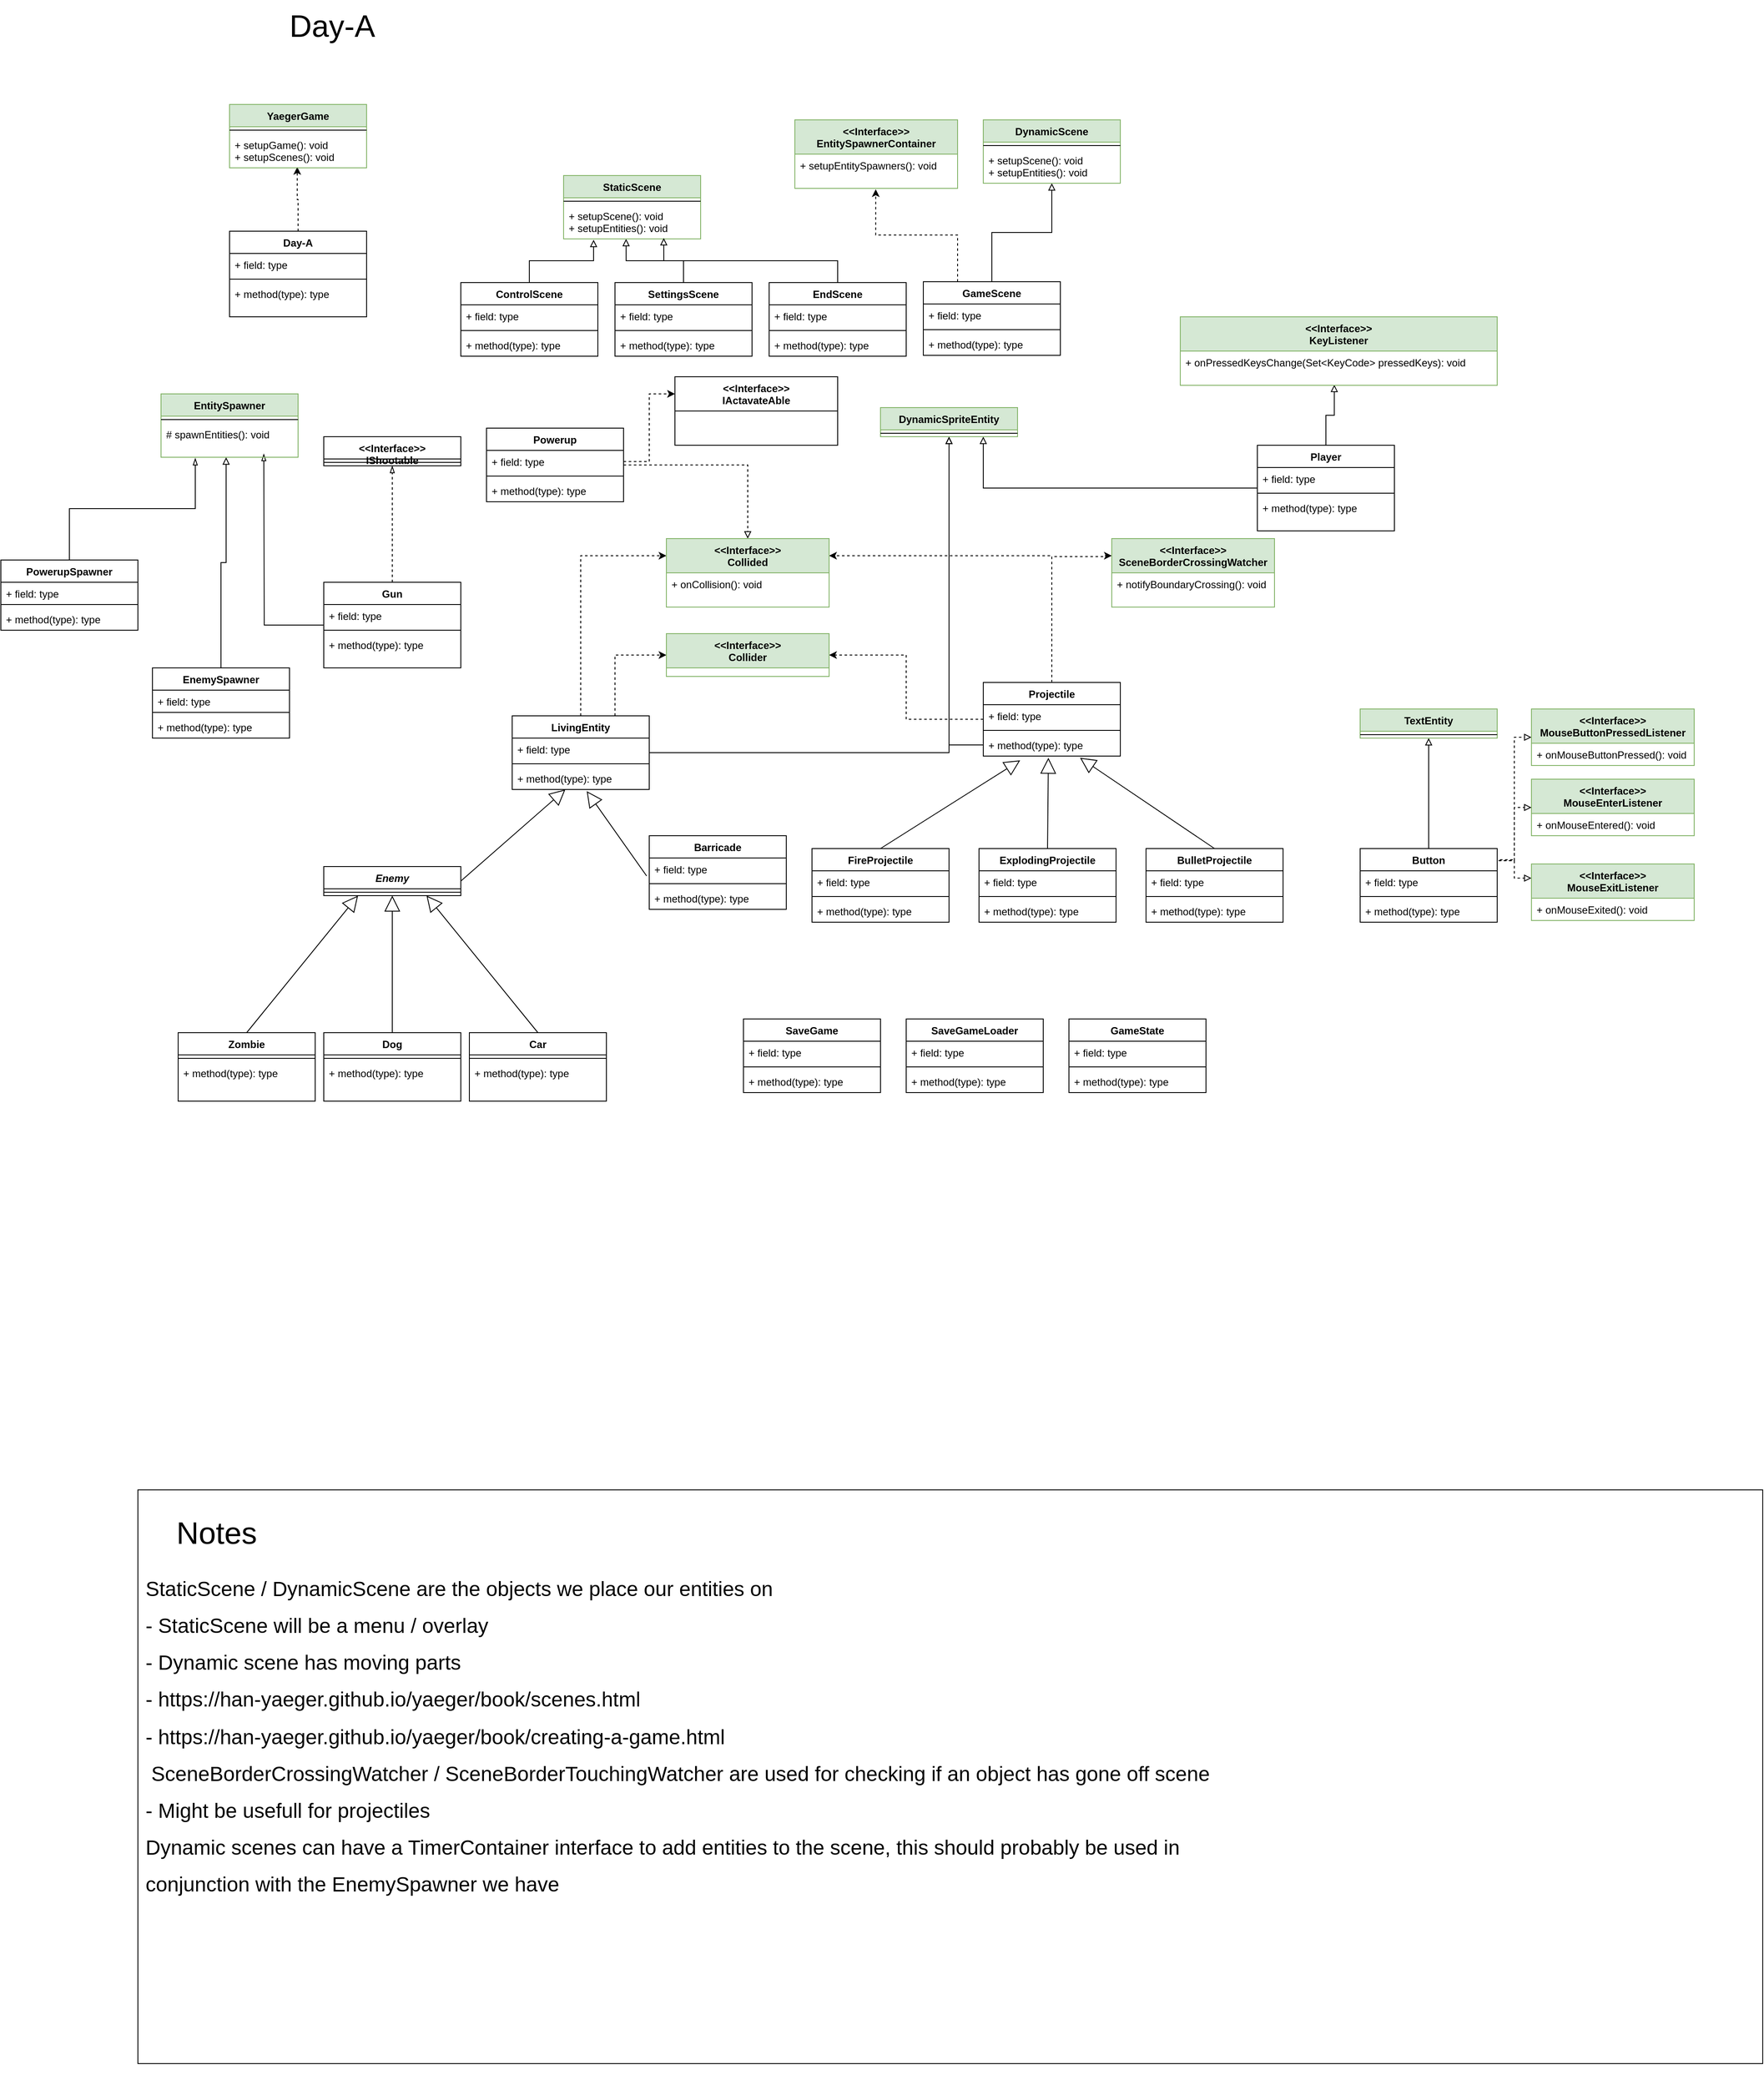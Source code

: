 <mxfile version="15.5.4" type="embed"><diagram id="5LoccgN61xPdY9y1L4pC" name="Page-1"><mxGraphModel dx="3871" dy="3836" grid="1" gridSize="10" guides="1" tooltips="1" connect="1" arrows="1" fold="1" page="1" pageScale="1" pageWidth="827" pageHeight="1169" math="0" shadow="0"><root><mxCell id="0"/><mxCell id="1" parent="0"/><mxCell id="6" style="edgeStyle=orthogonalEdgeStyle;rounded=0;orthogonalLoop=1;jettySize=auto;html=1;exitX=0.5;exitY=0;exitDx=0;exitDy=0;entryX=0.494;entryY=0.975;entryDx=0;entryDy=0;entryPerimeter=0;dashed=1;" parent="1" source="rRgUCX8sxpJ9eBNvkMSi-1" target="5" edge="1"><mxGeometry relative="1" as="geometry"/></mxCell><mxCell id="rRgUCX8sxpJ9eBNvkMSi-1" value="Day-A" style="swimlane;fontStyle=1;align=center;verticalAlign=top;childLayout=stackLayout;horizontal=1;startSize=26;horizontalStack=0;resizeParent=1;resizeParentMax=0;resizeLast=0;collapsible=1;marginBottom=0;" parent="1" vertex="1"><mxGeometry x="-720" y="-240" width="160" height="100" as="geometry"/></mxCell><mxCell id="rRgUCX8sxpJ9eBNvkMSi-2" value="+ field: type" style="text;strokeColor=none;fillColor=none;align=left;verticalAlign=top;spacingLeft=4;spacingRight=4;overflow=hidden;rotatable=0;points=[[0,0.5],[1,0.5]];portConstraint=eastwest;" parent="rRgUCX8sxpJ9eBNvkMSi-1" vertex="1"><mxGeometry y="26" width="160" height="26" as="geometry"/></mxCell><mxCell id="rRgUCX8sxpJ9eBNvkMSi-3" value="" style="line;strokeWidth=1;fillColor=none;align=left;verticalAlign=middle;spacingTop=-1;spacingLeft=3;spacingRight=3;rotatable=0;labelPosition=right;points=[];portConstraint=eastwest;" parent="rRgUCX8sxpJ9eBNvkMSi-1" vertex="1"><mxGeometry y="52" width="160" height="8" as="geometry"/></mxCell><mxCell id="rRgUCX8sxpJ9eBNvkMSi-4" value="+ method(type): type" style="text;strokeColor=none;fillColor=none;align=left;verticalAlign=top;spacingLeft=4;spacingRight=4;overflow=hidden;rotatable=0;points=[[0,0.5],[1,0.5]];portConstraint=eastwest;" parent="rRgUCX8sxpJ9eBNvkMSi-1" vertex="1"><mxGeometry y="60" width="160" height="40" as="geometry"/></mxCell><mxCell id="58" style="edgeStyle=orthogonalEdgeStyle;rounded=0;orthogonalLoop=1;jettySize=auto;html=1;entryX=0;entryY=0.25;entryDx=0;entryDy=0;dashed=1;exitX=0.5;exitY=0;exitDx=0;exitDy=0;" parent="1" source="rRgUCX8sxpJ9eBNvkMSi-49" target="56" edge="1"><mxGeometry relative="1" as="geometry"/></mxCell><mxCell id="61" style="edgeStyle=orthogonalEdgeStyle;rounded=0;orthogonalLoop=1;jettySize=auto;html=1;entryX=0;entryY=0.5;entryDx=0;entryDy=0;dashed=1;exitX=0.75;exitY=0;exitDx=0;exitDy=0;" parent="1" source="rRgUCX8sxpJ9eBNvkMSi-49" target="54" edge="1"><mxGeometry relative="1" as="geometry"/></mxCell><mxCell id="rRgUCX8sxpJ9eBNvkMSi-5" value="Enemy" style="swimlane;fontStyle=3;align=center;verticalAlign=top;childLayout=stackLayout;horizontal=1;startSize=26;horizontalStack=0;resizeParent=1;resizeParentMax=0;resizeLast=0;collapsible=1;marginBottom=0;" parent="1" vertex="1"><mxGeometry x="-610" y="502" width="160" height="34" as="geometry"/></mxCell><mxCell id="rRgUCX8sxpJ9eBNvkMSi-7" value="" style="line;strokeWidth=1;fillColor=none;align=left;verticalAlign=middle;spacingTop=-1;spacingLeft=3;spacingRight=3;rotatable=0;labelPosition=right;points=[];portConstraint=eastwest;" parent="rRgUCX8sxpJ9eBNvkMSi-5" vertex="1"><mxGeometry y="26" width="160" height="8" as="geometry"/></mxCell><mxCell id="73" style="edgeStyle=orthogonalEdgeStyle;rounded=0;orthogonalLoop=1;jettySize=auto;html=1;entryX=0.75;entryY=1;entryDx=0;entryDy=0;endArrow=block;endFill=0;" parent="1" source="rRgUCX8sxpJ9eBNvkMSi-13" target="67" edge="1"><mxGeometry relative="1" as="geometry"/></mxCell><mxCell id="77" style="edgeStyle=orthogonalEdgeStyle;rounded=0;orthogonalLoop=1;jettySize=auto;html=1;entryX=0.486;entryY=0.983;entryDx=0;entryDy=0;entryPerimeter=0;endArrow=block;endFill=0;" parent="1" source="rRgUCX8sxpJ9eBNvkMSi-13" target="75" edge="1"><mxGeometry relative="1" as="geometry"/></mxCell><mxCell id="rRgUCX8sxpJ9eBNvkMSi-13" value="Player" style="swimlane;fontStyle=1;align=center;verticalAlign=top;childLayout=stackLayout;horizontal=1;startSize=26;horizontalStack=0;resizeParent=1;resizeParentMax=0;resizeLast=0;collapsible=1;marginBottom=0;" parent="1" vertex="1"><mxGeometry x="480" y="10" width="160" height="100" as="geometry"/></mxCell><mxCell id="rRgUCX8sxpJ9eBNvkMSi-14" value="+ field: type" style="text;strokeColor=none;fillColor=none;align=left;verticalAlign=top;spacingLeft=4;spacingRight=4;overflow=hidden;rotatable=0;points=[[0,0.5],[1,0.5]];portConstraint=eastwest;" parent="rRgUCX8sxpJ9eBNvkMSi-13" vertex="1"><mxGeometry y="26" width="160" height="26" as="geometry"/></mxCell><mxCell id="rRgUCX8sxpJ9eBNvkMSi-15" value="" style="line;strokeWidth=1;fillColor=none;align=left;verticalAlign=middle;spacingTop=-1;spacingLeft=3;spacingRight=3;rotatable=0;labelPosition=right;points=[];portConstraint=eastwest;" parent="rRgUCX8sxpJ9eBNvkMSi-13" vertex="1"><mxGeometry y="52" width="160" height="8" as="geometry"/></mxCell><mxCell id="rRgUCX8sxpJ9eBNvkMSi-16" value="+ method(type): type" style="text;strokeColor=none;fillColor=none;align=left;verticalAlign=top;spacingLeft=4;spacingRight=4;overflow=hidden;rotatable=0;points=[[0,0.5],[1,0.5]];portConstraint=eastwest;" parent="rRgUCX8sxpJ9eBNvkMSi-13" vertex="1"><mxGeometry y="60" width="160" height="40" as="geometry"/></mxCell><mxCell id="rRgUCX8sxpJ9eBNvkMSi-17" value="Barricade" style="swimlane;fontStyle=1;align=center;verticalAlign=top;childLayout=stackLayout;horizontal=1;startSize=26;horizontalStack=0;resizeParent=1;resizeParentMax=0;resizeLast=0;collapsible=1;marginBottom=0;" parent="1" vertex="1"><mxGeometry x="-230" y="466" width="160" height="86" as="geometry"/></mxCell><mxCell id="rRgUCX8sxpJ9eBNvkMSi-18" value="+ field: type" style="text;strokeColor=none;fillColor=none;align=left;verticalAlign=top;spacingLeft=4;spacingRight=4;overflow=hidden;rotatable=0;points=[[0,0.5],[1,0.5]];portConstraint=eastwest;" parent="rRgUCX8sxpJ9eBNvkMSi-17" vertex="1"><mxGeometry y="26" width="160" height="26" as="geometry"/></mxCell><mxCell id="rRgUCX8sxpJ9eBNvkMSi-19" value="" style="line;strokeWidth=1;fillColor=none;align=left;verticalAlign=middle;spacingTop=-1;spacingLeft=3;spacingRight=3;rotatable=0;labelPosition=right;points=[];portConstraint=eastwest;" parent="rRgUCX8sxpJ9eBNvkMSi-17" vertex="1"><mxGeometry y="52" width="160" height="8" as="geometry"/></mxCell><mxCell id="rRgUCX8sxpJ9eBNvkMSi-20" value="+ method(type): type" style="text;strokeColor=none;fillColor=none;align=left;verticalAlign=top;spacingLeft=4;spacingRight=4;overflow=hidden;rotatable=0;points=[[0,0.5],[1,0.5]];portConstraint=eastwest;" parent="rRgUCX8sxpJ9eBNvkMSi-17" vertex="1"><mxGeometry y="60" width="160" height="26" as="geometry"/></mxCell><mxCell id="45" style="edgeStyle=orthogonalEdgeStyle;rounded=0;orthogonalLoop=1;jettySize=auto;html=1;entryX=0.475;entryY=1.003;entryDx=0;entryDy=0;entryPerimeter=0;endArrow=block;endFill=0;" parent="1" source="rRgUCX8sxpJ9eBNvkMSi-25" target="43" edge="1"><mxGeometry relative="1" as="geometry"/></mxCell><mxCell id="rRgUCX8sxpJ9eBNvkMSi-25" value="EnemySpawner" style="swimlane;fontStyle=1;align=center;verticalAlign=top;childLayout=stackLayout;horizontal=1;startSize=26;horizontalStack=0;resizeParent=1;resizeParentMax=0;resizeLast=0;collapsible=1;marginBottom=0;" parent="1" vertex="1"><mxGeometry x="-810" y="270" width="160" height="82" as="geometry"/></mxCell><mxCell id="rRgUCX8sxpJ9eBNvkMSi-26" value="+ field: type" style="text;strokeColor=none;fillColor=none;align=left;verticalAlign=top;spacingLeft=4;spacingRight=4;overflow=hidden;rotatable=0;points=[[0,0.5],[1,0.5]];portConstraint=eastwest;" parent="rRgUCX8sxpJ9eBNvkMSi-25" vertex="1"><mxGeometry y="26" width="160" height="22" as="geometry"/></mxCell><mxCell id="rRgUCX8sxpJ9eBNvkMSi-27" value="" style="line;strokeWidth=1;fillColor=none;align=left;verticalAlign=middle;spacingTop=-1;spacingLeft=3;spacingRight=3;rotatable=0;labelPosition=right;points=[];portConstraint=eastwest;" parent="rRgUCX8sxpJ9eBNvkMSi-25" vertex="1"><mxGeometry y="48" width="160" height="8" as="geometry"/></mxCell><mxCell id="rRgUCX8sxpJ9eBNvkMSi-28" value="+ method(type): type" style="text;strokeColor=none;fillColor=none;align=left;verticalAlign=top;spacingLeft=4;spacingRight=4;overflow=hidden;rotatable=0;points=[[0,0.5],[1,0.5]];portConstraint=eastwest;" parent="rRgUCX8sxpJ9eBNvkMSi-25" vertex="1"><mxGeometry y="56" width="160" height="26" as="geometry"/></mxCell><mxCell id="59" style="edgeStyle=orthogonalEdgeStyle;rounded=0;orthogonalLoop=1;jettySize=auto;html=1;entryX=1;entryY=0.25;entryDx=0;entryDy=0;dashed=1;exitX=0.5;exitY=0;exitDx=0;exitDy=0;" parent="1" source="rRgUCX8sxpJ9eBNvkMSi-29" target="56" edge="1"><mxGeometry relative="1" as="geometry"/></mxCell><mxCell id="60" style="edgeStyle=orthogonalEdgeStyle;rounded=0;orthogonalLoop=1;jettySize=auto;html=1;entryX=1;entryY=0.5;entryDx=0;entryDy=0;dashed=1;" parent="1" source="rRgUCX8sxpJ9eBNvkMSi-29" target="54" edge="1"><mxGeometry relative="1" as="geometry"/></mxCell><mxCell id="66" style="edgeStyle=orthogonalEdgeStyle;rounded=0;orthogonalLoop=1;jettySize=auto;html=1;entryX=0;entryY=0.25;entryDx=0;entryDy=0;dashed=1;" parent="1" source="rRgUCX8sxpJ9eBNvkMSi-29" target="64" edge="1"><mxGeometry relative="1" as="geometry"><Array as="points"><mxPoint x="240" y="140"/><mxPoint x="300" y="140"/></Array></mxGeometry></mxCell><mxCell id="70" style="edgeStyle=orthogonalEdgeStyle;rounded=0;orthogonalLoop=1;jettySize=auto;html=1;entryX=0.5;entryY=1;entryDx=0;entryDy=0;exitX=0;exitY=0.5;exitDx=0;exitDy=0;endArrow=block;endFill=0;" parent="1" source="rRgUCX8sxpJ9eBNvkMSi-32" target="67" edge="1"><mxGeometry relative="1" as="geometry"/></mxCell><mxCell id="rRgUCX8sxpJ9eBNvkMSi-29" value="Projectile&#10;" style="swimlane;fontStyle=1;align=center;verticalAlign=top;childLayout=stackLayout;horizontal=1;startSize=26;horizontalStack=0;resizeParent=1;resizeParentMax=0;resizeLast=0;collapsible=1;marginBottom=0;" parent="1" vertex="1"><mxGeometry x="160" y="287" width="160" height="86" as="geometry"/></mxCell><mxCell id="rRgUCX8sxpJ9eBNvkMSi-30" value="+ field: type" style="text;strokeColor=none;fillColor=none;align=left;verticalAlign=top;spacingLeft=4;spacingRight=4;overflow=hidden;rotatable=0;points=[[0,0.5],[1,0.5]];portConstraint=eastwest;" parent="rRgUCX8sxpJ9eBNvkMSi-29" vertex="1"><mxGeometry y="26" width="160" height="26" as="geometry"/></mxCell><mxCell id="rRgUCX8sxpJ9eBNvkMSi-31" value="" style="line;strokeWidth=1;fillColor=none;align=left;verticalAlign=middle;spacingTop=-1;spacingLeft=3;spacingRight=3;rotatable=0;labelPosition=right;points=[];portConstraint=eastwest;" parent="rRgUCX8sxpJ9eBNvkMSi-29" vertex="1"><mxGeometry y="52" width="160" height="8" as="geometry"/></mxCell><mxCell id="rRgUCX8sxpJ9eBNvkMSi-32" value="+ method(type): type" style="text;strokeColor=none;fillColor=none;align=left;verticalAlign=top;spacingLeft=4;spacingRight=4;overflow=hidden;rotatable=0;points=[[0,0.5],[1,0.5]];portConstraint=eastwest;" parent="rRgUCX8sxpJ9eBNvkMSi-29" vertex="1"><mxGeometry y="60" width="160" height="26" as="geometry"/></mxCell><mxCell id="72" style="edgeStyle=orthogonalEdgeStyle;rounded=0;orthogonalLoop=1;jettySize=auto;html=1;entryX=0.5;entryY=0;entryDx=0;entryDy=0;endArrow=block;endFill=0;dashed=1;" parent="1" source="rRgUCX8sxpJ9eBNvkMSi-33" target="56" edge="1"><mxGeometry relative="1" as="geometry"/></mxCell><mxCell id="rRgUCX8sxpJ9eBNvkMSi-33" value="Powerup" style="swimlane;fontStyle=1;align=center;verticalAlign=top;childLayout=stackLayout;horizontal=1;startSize=26;horizontalStack=0;resizeParent=1;resizeParentMax=0;resizeLast=0;collapsible=1;marginBottom=0;" parent="1" vertex="1"><mxGeometry x="-420" y="-10" width="160" height="86" as="geometry"/></mxCell><mxCell id="rRgUCX8sxpJ9eBNvkMSi-34" value="+ field: type" style="text;strokeColor=none;fillColor=none;align=left;verticalAlign=top;spacingLeft=4;spacingRight=4;overflow=hidden;rotatable=0;points=[[0,0.5],[1,0.5]];portConstraint=eastwest;" parent="rRgUCX8sxpJ9eBNvkMSi-33" vertex="1"><mxGeometry y="26" width="160" height="26" as="geometry"/></mxCell><mxCell id="rRgUCX8sxpJ9eBNvkMSi-35" value="" style="line;strokeWidth=1;fillColor=none;align=left;verticalAlign=middle;spacingTop=-1;spacingLeft=3;spacingRight=3;rotatable=0;labelPosition=right;points=[];portConstraint=eastwest;" parent="rRgUCX8sxpJ9eBNvkMSi-33" vertex="1"><mxGeometry y="52" width="160" height="8" as="geometry"/></mxCell><mxCell id="rRgUCX8sxpJ9eBNvkMSi-36" value="+ method(type): type" style="text;strokeColor=none;fillColor=none;align=left;verticalAlign=top;spacingLeft=4;spacingRight=4;overflow=hidden;rotatable=0;points=[[0,0.5],[1,0.5]];portConstraint=eastwest;" parent="rRgUCX8sxpJ9eBNvkMSi-33" vertex="1"><mxGeometry y="60" width="160" height="26" as="geometry"/></mxCell><mxCell id="rRgUCX8sxpJ9eBNvkMSi-37" value="GameState&#10;" style="swimlane;fontStyle=1;align=center;verticalAlign=top;childLayout=stackLayout;horizontal=1;startSize=26;horizontalStack=0;resizeParent=1;resizeParentMax=0;resizeLast=0;collapsible=1;marginBottom=0;" parent="1" vertex="1"><mxGeometry x="260" y="680" width="160" height="86" as="geometry"/></mxCell><mxCell id="rRgUCX8sxpJ9eBNvkMSi-38" value="+ field: type" style="text;strokeColor=none;fillColor=none;align=left;verticalAlign=top;spacingLeft=4;spacingRight=4;overflow=hidden;rotatable=0;points=[[0,0.5],[1,0.5]];portConstraint=eastwest;" parent="rRgUCX8sxpJ9eBNvkMSi-37" vertex="1"><mxGeometry y="26" width="160" height="26" as="geometry"/></mxCell><mxCell id="rRgUCX8sxpJ9eBNvkMSi-39" value="" style="line;strokeWidth=1;fillColor=none;align=left;verticalAlign=middle;spacingTop=-1;spacingLeft=3;spacingRight=3;rotatable=0;labelPosition=right;points=[];portConstraint=eastwest;" parent="rRgUCX8sxpJ9eBNvkMSi-37" vertex="1"><mxGeometry y="52" width="160" height="8" as="geometry"/></mxCell><mxCell id="rRgUCX8sxpJ9eBNvkMSi-40" value="+ method(type): type" style="text;strokeColor=none;fillColor=none;align=left;verticalAlign=top;spacingLeft=4;spacingRight=4;overflow=hidden;rotatable=0;points=[[0,0.5],[1,0.5]];portConstraint=eastwest;" parent="rRgUCX8sxpJ9eBNvkMSi-37" vertex="1"><mxGeometry y="60" width="160" height="26" as="geometry"/></mxCell><mxCell id="19" style="edgeStyle=orthogonalEdgeStyle;rounded=0;orthogonalLoop=1;jettySize=auto;html=1;exitX=0.5;exitY=0;exitDx=0;exitDy=0;entryX=0.456;entryY=1;entryDx=0;entryDy=0;entryPerimeter=0;endArrow=block;endFill=0;" parent="1" source="rRgUCX8sxpJ9eBNvkMSi-45" target="9" edge="1"><mxGeometry relative="1" as="geometry"/></mxCell><mxCell id="rRgUCX8sxpJ9eBNvkMSi-45" value="SettingsScene" style="swimlane;fontStyle=1;align=center;verticalAlign=top;childLayout=stackLayout;horizontal=1;startSize=26;horizontalStack=0;resizeParent=1;resizeParentMax=0;resizeLast=0;collapsible=1;marginBottom=0;" parent="1" vertex="1"><mxGeometry x="-270" y="-180" width="160" height="86" as="geometry"/></mxCell><mxCell id="rRgUCX8sxpJ9eBNvkMSi-46" value="+ field: type" style="text;strokeColor=none;fillColor=none;align=left;verticalAlign=top;spacingLeft=4;spacingRight=4;overflow=hidden;rotatable=0;points=[[0,0.5],[1,0.5]];portConstraint=eastwest;" parent="rRgUCX8sxpJ9eBNvkMSi-45" vertex="1"><mxGeometry y="26" width="160" height="26" as="geometry"/></mxCell><mxCell id="rRgUCX8sxpJ9eBNvkMSi-47" value="" style="line;strokeWidth=1;fillColor=none;align=left;verticalAlign=middle;spacingTop=-1;spacingLeft=3;spacingRight=3;rotatable=0;labelPosition=right;points=[];portConstraint=eastwest;" parent="rRgUCX8sxpJ9eBNvkMSi-45" vertex="1"><mxGeometry y="52" width="160" height="8" as="geometry"/></mxCell><mxCell id="rRgUCX8sxpJ9eBNvkMSi-48" value="+ method(type): type" style="text;strokeColor=none;fillColor=none;align=left;verticalAlign=top;spacingLeft=4;spacingRight=4;overflow=hidden;rotatable=0;points=[[0,0.5],[1,0.5]];portConstraint=eastwest;" parent="rRgUCX8sxpJ9eBNvkMSi-45" vertex="1"><mxGeometry y="60" width="160" height="26" as="geometry"/></mxCell><mxCell id="71" style="edgeStyle=orthogonalEdgeStyle;rounded=0;orthogonalLoop=1;jettySize=auto;html=1;entryX=0.5;entryY=1;entryDx=0;entryDy=0;endArrow=block;endFill=0;" parent="1" source="rRgUCX8sxpJ9eBNvkMSi-49" target="67" edge="1"><mxGeometry relative="1" as="geometry"/></mxCell><mxCell id="rRgUCX8sxpJ9eBNvkMSi-49" value="LivingEntity&#10;" style="swimlane;fontStyle=1;align=center;verticalAlign=top;childLayout=stackLayout;horizontal=1;startSize=26;horizontalStack=0;resizeParent=1;resizeParentMax=0;resizeLast=0;collapsible=1;marginBottom=0;" parent="1" vertex="1"><mxGeometry x="-390" y="326" width="160" height="86" as="geometry"/></mxCell><mxCell id="rRgUCX8sxpJ9eBNvkMSi-50" value="+ field: type" style="text;strokeColor=none;fillColor=none;align=left;verticalAlign=top;spacingLeft=4;spacingRight=4;overflow=hidden;rotatable=0;points=[[0,0.5],[1,0.5]];portConstraint=eastwest;" parent="rRgUCX8sxpJ9eBNvkMSi-49" vertex="1"><mxGeometry y="26" width="160" height="26" as="geometry"/></mxCell><mxCell id="rRgUCX8sxpJ9eBNvkMSi-51" value="" style="line;strokeWidth=1;fillColor=none;align=left;verticalAlign=middle;spacingTop=-1;spacingLeft=3;spacingRight=3;rotatable=0;labelPosition=right;points=[];portConstraint=eastwest;" parent="rRgUCX8sxpJ9eBNvkMSi-49" vertex="1"><mxGeometry y="52" width="160" height="8" as="geometry"/></mxCell><mxCell id="rRgUCX8sxpJ9eBNvkMSi-52" value="+ method(type): type" style="text;strokeColor=none;fillColor=none;align=left;verticalAlign=top;spacingLeft=4;spacingRight=4;overflow=hidden;rotatable=0;points=[[0,0.5],[1,0.5]];portConstraint=eastwest;" parent="rRgUCX8sxpJ9eBNvkMSi-49" vertex="1"><mxGeometry y="60" width="160" height="26" as="geometry"/></mxCell><mxCell id="80" style="edgeStyle=orthogonalEdgeStyle;rounded=0;orthogonalLoop=1;jettySize=auto;html=1;entryX=0.5;entryY=1;entryDx=0;entryDy=0;endArrow=block;endFill=0;" parent="1" source="rRgUCX8sxpJ9eBNvkMSi-53" target="78" edge="1"><mxGeometry relative="1" as="geometry"/></mxCell><mxCell id="88" style="edgeStyle=orthogonalEdgeStyle;rounded=0;orthogonalLoop=1;jettySize=auto;html=1;entryX=0;entryY=0.5;entryDx=0;entryDy=0;endArrow=block;endFill=0;dashed=1;exitX=1.009;exitY=0.164;exitDx=0;exitDy=0;exitPerimeter=0;" parent="1" source="rRgUCX8sxpJ9eBNvkMSi-53" target="81" edge="1"><mxGeometry relative="1" as="geometry"/></mxCell><mxCell id="92" style="edgeStyle=orthogonalEdgeStyle;rounded=0;orthogonalLoop=1;jettySize=auto;html=1;entryX=0;entryY=0.25;entryDx=0;entryDy=0;dashed=1;endArrow=block;endFill=0;exitX=1.02;exitY=0.151;exitDx=0;exitDy=0;exitPerimeter=0;" parent="1" source="rRgUCX8sxpJ9eBNvkMSi-53" target="82" edge="1"><mxGeometry relative="1" as="geometry"/></mxCell><mxCell id="rRgUCX8sxpJ9eBNvkMSi-53" value="Button&#10;" style="swimlane;fontStyle=1;align=center;verticalAlign=top;childLayout=stackLayout;horizontal=1;startSize=26;horizontalStack=0;resizeParent=1;resizeParentMax=0;resizeLast=0;collapsible=1;marginBottom=0;" parent="1" vertex="1"><mxGeometry x="600" y="481" width="160" height="86" as="geometry"/></mxCell><mxCell id="rRgUCX8sxpJ9eBNvkMSi-54" value="+ field: type" style="text;strokeColor=none;fillColor=none;align=left;verticalAlign=top;spacingLeft=4;spacingRight=4;overflow=hidden;rotatable=0;points=[[0,0.5],[1,0.5]];portConstraint=eastwest;" parent="rRgUCX8sxpJ9eBNvkMSi-53" vertex="1"><mxGeometry y="26" width="160" height="26" as="geometry"/></mxCell><mxCell id="rRgUCX8sxpJ9eBNvkMSi-55" value="" style="line;strokeWidth=1;fillColor=none;align=left;verticalAlign=middle;spacingTop=-1;spacingLeft=3;spacingRight=3;rotatable=0;labelPosition=right;points=[];portConstraint=eastwest;" parent="rRgUCX8sxpJ9eBNvkMSi-53" vertex="1"><mxGeometry y="52" width="160" height="8" as="geometry"/></mxCell><mxCell id="rRgUCX8sxpJ9eBNvkMSi-56" value="+ method(type): type" style="text;strokeColor=none;fillColor=none;align=left;verticalAlign=top;spacingLeft=4;spacingRight=4;overflow=hidden;rotatable=0;points=[[0,0.5],[1,0.5]];portConstraint=eastwest;" parent="rRgUCX8sxpJ9eBNvkMSi-53" vertex="1"><mxGeometry y="60" width="160" height="26" as="geometry"/></mxCell><mxCell id="rRgUCX8sxpJ9eBNvkMSi-57" value="SaveGame" style="swimlane;fontStyle=1;align=center;verticalAlign=top;childLayout=stackLayout;horizontal=1;startSize=26;horizontalStack=0;resizeParent=1;resizeParentMax=0;resizeLast=0;collapsible=1;marginBottom=0;" parent="1" vertex="1"><mxGeometry x="-120" y="680" width="160" height="86" as="geometry"/></mxCell><mxCell id="rRgUCX8sxpJ9eBNvkMSi-58" value="+ field: type" style="text;strokeColor=none;fillColor=none;align=left;verticalAlign=top;spacingLeft=4;spacingRight=4;overflow=hidden;rotatable=0;points=[[0,0.5],[1,0.5]];portConstraint=eastwest;" parent="rRgUCX8sxpJ9eBNvkMSi-57" vertex="1"><mxGeometry y="26" width="160" height="26" as="geometry"/></mxCell><mxCell id="rRgUCX8sxpJ9eBNvkMSi-59" value="" style="line;strokeWidth=1;fillColor=none;align=left;verticalAlign=middle;spacingTop=-1;spacingLeft=3;spacingRight=3;rotatable=0;labelPosition=right;points=[];portConstraint=eastwest;" parent="rRgUCX8sxpJ9eBNvkMSi-57" vertex="1"><mxGeometry y="52" width="160" height="8" as="geometry"/></mxCell><mxCell id="rRgUCX8sxpJ9eBNvkMSi-60" value="+ method(type): type" style="text;strokeColor=none;fillColor=none;align=left;verticalAlign=top;spacingLeft=4;spacingRight=4;overflow=hidden;rotatable=0;points=[[0,0.5],[1,0.5]];portConstraint=eastwest;" parent="rRgUCX8sxpJ9eBNvkMSi-57" vertex="1"><mxGeometry y="60" width="160" height="26" as="geometry"/></mxCell><mxCell id="10" style="edgeStyle=orthogonalEdgeStyle;rounded=0;orthogonalLoop=1;jettySize=auto;html=1;exitX=0.5;exitY=0;exitDx=0;exitDy=0;entryX=0.219;entryY=1.025;entryDx=0;entryDy=0;entryPerimeter=0;endArrow=block;endFill=0;" parent="1" source="rRgUCX8sxpJ9eBNvkMSi-63" target="9" edge="1"><mxGeometry relative="1" as="geometry"/></mxCell><mxCell id="rRgUCX8sxpJ9eBNvkMSi-63" value="ControlScene" style="swimlane;fontStyle=1;align=center;verticalAlign=top;childLayout=stackLayout;horizontal=1;startSize=26;horizontalStack=0;resizeParent=1;resizeParentMax=0;resizeLast=0;collapsible=1;marginBottom=0;" parent="1" vertex="1"><mxGeometry x="-450" y="-180" width="160" height="86" as="geometry"/></mxCell><mxCell id="rRgUCX8sxpJ9eBNvkMSi-64" value="+ field: type" style="text;strokeColor=none;fillColor=none;align=left;verticalAlign=top;spacingLeft=4;spacingRight=4;overflow=hidden;rotatable=0;points=[[0,0.5],[1,0.5]];portConstraint=eastwest;" parent="rRgUCX8sxpJ9eBNvkMSi-63" vertex="1"><mxGeometry y="26" width="160" height="26" as="geometry"/></mxCell><mxCell id="rRgUCX8sxpJ9eBNvkMSi-65" value="" style="line;strokeWidth=1;fillColor=none;align=left;verticalAlign=middle;spacingTop=-1;spacingLeft=3;spacingRight=3;rotatable=0;labelPosition=right;points=[];portConstraint=eastwest;" parent="rRgUCX8sxpJ9eBNvkMSi-63" vertex="1"><mxGeometry y="52" width="160" height="8" as="geometry"/></mxCell><mxCell id="rRgUCX8sxpJ9eBNvkMSi-66" value="+ method(type): type" style="text;strokeColor=none;fillColor=none;align=left;verticalAlign=top;spacingLeft=4;spacingRight=4;overflow=hidden;rotatable=0;points=[[0,0.5],[1,0.5]];portConstraint=eastwest;" parent="rRgUCX8sxpJ9eBNvkMSi-63" vertex="1"><mxGeometry y="60" width="160" height="26" as="geometry"/></mxCell><mxCell id="rRgUCX8sxpJ9eBNvkMSi-75" value="Zombie" style="swimlane;fontStyle=1;align=center;verticalAlign=top;childLayout=stackLayout;horizontal=1;startSize=26;horizontalStack=0;resizeParent=1;resizeParentMax=0;resizeLast=0;collapsible=1;marginBottom=0;" parent="1" vertex="1"><mxGeometry x="-780" y="696" width="160" height="80" as="geometry"/></mxCell><mxCell id="rRgUCX8sxpJ9eBNvkMSi-76" value="" style="line;strokeWidth=1;fillColor=none;align=left;verticalAlign=middle;spacingTop=-1;spacingLeft=3;spacingRight=3;rotatable=0;labelPosition=right;points=[];portConstraint=eastwest;" parent="rRgUCX8sxpJ9eBNvkMSi-75" vertex="1"><mxGeometry y="26" width="160" height="8" as="geometry"/></mxCell><mxCell id="rRgUCX8sxpJ9eBNvkMSi-77" value="+ method(type): type" style="text;strokeColor=none;fillColor=none;align=left;verticalAlign=top;spacingLeft=4;spacingRight=4;overflow=hidden;rotatable=0;points=[[0,0.5],[1,0.5]];portConstraint=eastwest;" parent="rRgUCX8sxpJ9eBNvkMSi-75" vertex="1"><mxGeometry y="34" width="160" height="46" as="geometry"/></mxCell><mxCell id="rRgUCX8sxpJ9eBNvkMSi-78" value="Car&#10;" style="swimlane;fontStyle=1;align=center;verticalAlign=top;childLayout=stackLayout;horizontal=1;startSize=26;horizontalStack=0;resizeParent=1;resizeParentMax=0;resizeLast=0;collapsible=1;marginBottom=0;" parent="1" vertex="1"><mxGeometry x="-440" y="696" width="160" height="80" as="geometry"/></mxCell><mxCell id="rRgUCX8sxpJ9eBNvkMSi-79" value="" style="line;strokeWidth=1;fillColor=none;align=left;verticalAlign=middle;spacingTop=-1;spacingLeft=3;spacingRight=3;rotatable=0;labelPosition=right;points=[];portConstraint=eastwest;" parent="rRgUCX8sxpJ9eBNvkMSi-78" vertex="1"><mxGeometry y="26" width="160" height="8" as="geometry"/></mxCell><mxCell id="rRgUCX8sxpJ9eBNvkMSi-80" value="+ method(type): type" style="text;strokeColor=none;fillColor=none;align=left;verticalAlign=top;spacingLeft=4;spacingRight=4;overflow=hidden;rotatable=0;points=[[0,0.5],[1,0.5]];portConstraint=eastwest;" parent="rRgUCX8sxpJ9eBNvkMSi-78" vertex="1"><mxGeometry y="34" width="160" height="46" as="geometry"/></mxCell><mxCell id="rRgUCX8sxpJ9eBNvkMSi-81" value="Dog" style="swimlane;fontStyle=1;align=center;verticalAlign=top;childLayout=stackLayout;horizontal=1;startSize=26;horizontalStack=0;resizeParent=1;resizeParentMax=0;resizeLast=0;collapsible=1;marginBottom=0;" parent="1" vertex="1"><mxGeometry x="-610" y="696" width="160" height="80" as="geometry"/></mxCell><mxCell id="rRgUCX8sxpJ9eBNvkMSi-82" value="" style="line;strokeWidth=1;fillColor=none;align=left;verticalAlign=middle;spacingTop=-1;spacingLeft=3;spacingRight=3;rotatable=0;labelPosition=right;points=[];portConstraint=eastwest;" parent="rRgUCX8sxpJ9eBNvkMSi-81" vertex="1"><mxGeometry y="26" width="160" height="8" as="geometry"/></mxCell><mxCell id="rRgUCX8sxpJ9eBNvkMSi-83" value="+ method(type): type" style="text;strokeColor=none;fillColor=none;align=left;verticalAlign=top;spacingLeft=4;spacingRight=4;overflow=hidden;rotatable=0;points=[[0,0.5],[1,0.5]];portConstraint=eastwest;" parent="rRgUCX8sxpJ9eBNvkMSi-81" vertex="1"><mxGeometry y="34" width="160" height="46" as="geometry"/></mxCell><mxCell id="rRgUCX8sxpJ9eBNvkMSi-92" value="BulletProjectile&#10;" style="swimlane;fontStyle=1;align=center;verticalAlign=top;childLayout=stackLayout;horizontal=1;startSize=26;horizontalStack=0;resizeParent=1;resizeParentMax=0;resizeLast=0;collapsible=1;marginBottom=0;" parent="1" vertex="1"><mxGeometry x="350" y="481" width="160" height="86" as="geometry"/></mxCell><mxCell id="rRgUCX8sxpJ9eBNvkMSi-93" value="+ field: type" style="text;strokeColor=none;fillColor=none;align=left;verticalAlign=top;spacingLeft=4;spacingRight=4;overflow=hidden;rotatable=0;points=[[0,0.5],[1,0.5]];portConstraint=eastwest;" parent="rRgUCX8sxpJ9eBNvkMSi-92" vertex="1"><mxGeometry y="26" width="160" height="26" as="geometry"/></mxCell><mxCell id="rRgUCX8sxpJ9eBNvkMSi-94" value="" style="line;strokeWidth=1;fillColor=none;align=left;verticalAlign=middle;spacingTop=-1;spacingLeft=3;spacingRight=3;rotatable=0;labelPosition=right;points=[];portConstraint=eastwest;" parent="rRgUCX8sxpJ9eBNvkMSi-92" vertex="1"><mxGeometry y="52" width="160" height="8" as="geometry"/></mxCell><mxCell id="rRgUCX8sxpJ9eBNvkMSi-95" value="+ method(type): type" style="text;strokeColor=none;fillColor=none;align=left;verticalAlign=top;spacingLeft=4;spacingRight=4;overflow=hidden;rotatable=0;points=[[0,0.5],[1,0.5]];portConstraint=eastwest;" parent="rRgUCX8sxpJ9eBNvkMSi-92" vertex="1"><mxGeometry y="60" width="160" height="26" as="geometry"/></mxCell><mxCell id="rRgUCX8sxpJ9eBNvkMSi-96" value="ExplodingProjectile" style="swimlane;fontStyle=1;align=center;verticalAlign=top;childLayout=stackLayout;horizontal=1;startSize=26;horizontalStack=0;resizeParent=1;resizeParentMax=0;resizeLast=0;collapsible=1;marginBottom=0;" parent="1" vertex="1"><mxGeometry x="155" y="481" width="160" height="86" as="geometry"/></mxCell><mxCell id="rRgUCX8sxpJ9eBNvkMSi-97" value="+ field: type" style="text;strokeColor=none;fillColor=none;align=left;verticalAlign=top;spacingLeft=4;spacingRight=4;overflow=hidden;rotatable=0;points=[[0,0.5],[1,0.5]];portConstraint=eastwest;" parent="rRgUCX8sxpJ9eBNvkMSi-96" vertex="1"><mxGeometry y="26" width="160" height="26" as="geometry"/></mxCell><mxCell id="rRgUCX8sxpJ9eBNvkMSi-98" value="" style="line;strokeWidth=1;fillColor=none;align=left;verticalAlign=middle;spacingTop=-1;spacingLeft=3;spacingRight=3;rotatable=0;labelPosition=right;points=[];portConstraint=eastwest;" parent="rRgUCX8sxpJ9eBNvkMSi-96" vertex="1"><mxGeometry y="52" width="160" height="8" as="geometry"/></mxCell><mxCell id="rRgUCX8sxpJ9eBNvkMSi-99" value="+ method(type): type" style="text;strokeColor=none;fillColor=none;align=left;verticalAlign=top;spacingLeft=4;spacingRight=4;overflow=hidden;rotatable=0;points=[[0,0.5],[1,0.5]];portConstraint=eastwest;" parent="rRgUCX8sxpJ9eBNvkMSi-96" vertex="1"><mxGeometry y="60" width="160" height="26" as="geometry"/></mxCell><mxCell id="rRgUCX8sxpJ9eBNvkMSi-100" value="FireProjectile" style="swimlane;fontStyle=1;align=center;verticalAlign=top;childLayout=stackLayout;horizontal=1;startSize=26;horizontalStack=0;resizeParent=1;resizeParentMax=0;resizeLast=0;collapsible=1;marginBottom=0;" parent="1" vertex="1"><mxGeometry x="-40" y="481" width="160" height="86" as="geometry"/></mxCell><mxCell id="rRgUCX8sxpJ9eBNvkMSi-101" value="+ field: type" style="text;strokeColor=none;fillColor=none;align=left;verticalAlign=top;spacingLeft=4;spacingRight=4;overflow=hidden;rotatable=0;points=[[0,0.5],[1,0.5]];portConstraint=eastwest;" parent="rRgUCX8sxpJ9eBNvkMSi-100" vertex="1"><mxGeometry y="26" width="160" height="26" as="geometry"/></mxCell><mxCell id="rRgUCX8sxpJ9eBNvkMSi-102" value="" style="line;strokeWidth=1;fillColor=none;align=left;verticalAlign=middle;spacingTop=-1;spacingLeft=3;spacingRight=3;rotatable=0;labelPosition=right;points=[];portConstraint=eastwest;" parent="rRgUCX8sxpJ9eBNvkMSi-100" vertex="1"><mxGeometry y="52" width="160" height="8" as="geometry"/></mxCell><mxCell id="rRgUCX8sxpJ9eBNvkMSi-103" value="+ method(type): type" style="text;strokeColor=none;fillColor=none;align=left;verticalAlign=top;spacingLeft=4;spacingRight=4;overflow=hidden;rotatable=0;points=[[0,0.5],[1,0.5]];portConstraint=eastwest;" parent="rRgUCX8sxpJ9eBNvkMSi-100" vertex="1"><mxGeometry y="60" width="160" height="26" as="geometry"/></mxCell><mxCell id="100" style="edgeStyle=orthogonalEdgeStyle;rounded=0;orthogonalLoop=1;jettySize=auto;html=1;endArrow=blockThin;endFill=0;" parent="1" source="rRgUCX8sxpJ9eBNvkMSi-108" edge="1"><mxGeometry relative="1" as="geometry"><mxPoint x="-680" y="20" as="targetPoint"/></mxGeometry></mxCell><mxCell id="101" style="edgeStyle=orthogonalEdgeStyle;rounded=0;orthogonalLoop=1;jettySize=auto;html=1;entryX=0.5;entryY=1;entryDx=0;entryDy=0;endArrow=blockThin;endFill=0;dashed=1;" parent="1" source="rRgUCX8sxpJ9eBNvkMSi-108" target="yVR33be_TMwlWNIB3A---44" edge="1"><mxGeometry relative="1" as="geometry"/></mxCell><mxCell id="rRgUCX8sxpJ9eBNvkMSi-108" value="Gun" style="swimlane;fontStyle=1;align=center;verticalAlign=top;childLayout=stackLayout;horizontal=1;startSize=26;horizontalStack=0;resizeParent=1;resizeParentMax=0;resizeLast=0;collapsible=1;marginBottom=0;" parent="1" vertex="1"><mxGeometry x="-610" y="170" width="160" height="100" as="geometry"/></mxCell><mxCell id="rRgUCX8sxpJ9eBNvkMSi-109" value="+ field: type" style="text;strokeColor=none;fillColor=none;align=left;verticalAlign=top;spacingLeft=4;spacingRight=4;overflow=hidden;rotatable=0;points=[[0,0.5],[1,0.5]];portConstraint=eastwest;" parent="rRgUCX8sxpJ9eBNvkMSi-108" vertex="1"><mxGeometry y="26" width="160" height="26" as="geometry"/></mxCell><mxCell id="rRgUCX8sxpJ9eBNvkMSi-110" value="" style="line;strokeWidth=1;fillColor=none;align=left;verticalAlign=middle;spacingTop=-1;spacingLeft=3;spacingRight=3;rotatable=0;labelPosition=right;points=[];portConstraint=eastwest;" parent="rRgUCX8sxpJ9eBNvkMSi-108" vertex="1"><mxGeometry y="52" width="160" height="8" as="geometry"/></mxCell><mxCell id="rRgUCX8sxpJ9eBNvkMSi-111" value="+ method(type): type" style="text;strokeColor=none;fillColor=none;align=left;verticalAlign=top;spacingLeft=4;spacingRight=4;overflow=hidden;rotatable=0;points=[[0,0.5],[1,0.5]];portConstraint=eastwest;" parent="rRgUCX8sxpJ9eBNvkMSi-108" vertex="1"><mxGeometry y="60" width="160" height="40" as="geometry"/></mxCell><mxCell id="rRgUCX8sxpJ9eBNvkMSi-124" value="" style="endArrow=block;endSize=16;endFill=0;html=1;rounded=0;exitX=0.5;exitY=0;exitDx=0;exitDy=0;entryX=0.25;entryY=1;entryDx=0;entryDy=0;" parent="1" source="rRgUCX8sxpJ9eBNvkMSi-75" target="rRgUCX8sxpJ9eBNvkMSi-5" edge="1"><mxGeometry width="160" relative="1" as="geometry"><mxPoint x="90" y="566" as="sourcePoint"/><mxPoint x="-274.96" y="590.002" as="targetPoint"/></mxGeometry></mxCell><mxCell id="rRgUCX8sxpJ9eBNvkMSi-125" value="" style="endArrow=block;endSize=16;endFill=0;html=1;rounded=0;exitX=0.5;exitY=0;exitDx=0;exitDy=0;entryX=0.5;entryY=1;entryDx=0;entryDy=0;" parent="1" source="rRgUCX8sxpJ9eBNvkMSi-81" target="rRgUCX8sxpJ9eBNvkMSi-5" edge="1"><mxGeometry width="160" relative="1" as="geometry"><mxPoint x="-420" y="706" as="sourcePoint"/><mxPoint x="-258" y="588.99" as="targetPoint"/></mxGeometry></mxCell><mxCell id="rRgUCX8sxpJ9eBNvkMSi-126" value="" style="endArrow=block;endSize=16;endFill=0;html=1;rounded=0;exitX=0.5;exitY=0;exitDx=0;exitDy=0;entryX=0.75;entryY=1;entryDx=0;entryDy=0;" parent="1" source="rRgUCX8sxpJ9eBNvkMSi-78" target="rRgUCX8sxpJ9eBNvkMSi-5" edge="1"><mxGeometry width="160" relative="1" as="geometry"><mxPoint x="-250" y="706" as="sourcePoint"/><mxPoint x="-230" y="536" as="targetPoint"/></mxGeometry></mxCell><mxCell id="rRgUCX8sxpJ9eBNvkMSi-127" value="" style="endArrow=block;endSize=16;endFill=0;html=1;rounded=0;exitX=0.5;exitY=0;exitDx=0;exitDy=0;entryX=0.269;entryY=1.192;entryDx=0;entryDy=0;entryPerimeter=0;" parent="1" source="rRgUCX8sxpJ9eBNvkMSi-100" target="rRgUCX8sxpJ9eBNvkMSi-32" edge="1"><mxGeometry width="160" relative="1" as="geometry"><mxPoint x="-250" y="101" as="sourcePoint"/><mxPoint x="-248" y="3.99" as="targetPoint"/></mxGeometry></mxCell><mxCell id="rRgUCX8sxpJ9eBNvkMSi-128" value="" style="endArrow=block;endSize=16;endFill=0;html=1;rounded=0;exitX=0.5;exitY=0;exitDx=0;exitDy=0;entryX=0.475;entryY=1.077;entryDx=0;entryDy=0;entryPerimeter=0;" parent="1" source="rRgUCX8sxpJ9eBNvkMSi-96" target="rRgUCX8sxpJ9eBNvkMSi-32" edge="1"><mxGeometry width="160" relative="1" as="geometry"><mxPoint x="-240" y="111" as="sourcePoint"/><mxPoint x="-238" y="13.99" as="targetPoint"/></mxGeometry></mxCell><mxCell id="rRgUCX8sxpJ9eBNvkMSi-129" value="" style="endArrow=block;endSize=16;endFill=0;html=1;rounded=0;exitX=0.5;exitY=0;exitDx=0;exitDy=0;entryX=0.706;entryY=1.077;entryDx=0;entryDy=0;entryPerimeter=0;" parent="1" source="rRgUCX8sxpJ9eBNvkMSi-92" target="rRgUCX8sxpJ9eBNvkMSi-32" edge="1"><mxGeometry width="160" relative="1" as="geometry"><mxPoint x="-230" y="121" as="sourcePoint"/><mxPoint x="-228" y="23.99" as="targetPoint"/></mxGeometry></mxCell><mxCell id="rRgUCX8sxpJ9eBNvkMSi-130" value="" style="endArrow=block;endSize=16;endFill=0;html=1;rounded=0;exitX=1;exitY=0.5;exitDx=0;exitDy=0;entryX=0.388;entryY=1;entryDx=0;entryDy=0;entryPerimeter=0;" parent="1" source="rRgUCX8sxpJ9eBNvkMSi-5" target="rRgUCX8sxpJ9eBNvkMSi-52" edge="1"><mxGeometry width="160" relative="1" as="geometry"><mxPoint x="-169.04" y="553.018" as="sourcePoint"/><mxPoint x="-208" y="648.99" as="targetPoint"/></mxGeometry></mxCell><mxCell id="rRgUCX8sxpJ9eBNvkMSi-131" value="" style="endArrow=block;endSize=16;endFill=0;html=1;rounded=0;exitX=-0.019;exitY=0.808;exitDx=0;exitDy=0;entryX=0.544;entryY=1.077;entryDx=0;entryDy=0;entryPerimeter=0;exitPerimeter=0;" parent="1" source="rRgUCX8sxpJ9eBNvkMSi-18" target="rRgUCX8sxpJ9eBNvkMSi-52" edge="1"><mxGeometry width="160" relative="1" as="geometry"><mxPoint x="-200" y="756" as="sourcePoint"/><mxPoint x="-198" y="658.99" as="targetPoint"/></mxGeometry></mxCell><mxCell id="yVR33be_TMwlWNIB3A---2" value="Day-A" style="text;html=1;strokeColor=none;fillColor=none;align=center;verticalAlign=middle;whiteSpace=wrap;rounded=0;fontSize=36;" parent="1" vertex="1"><mxGeometry x="-750" y="-510" width="300" height="60" as="geometry"/></mxCell><mxCell id="yVR33be_TMwlWNIB3A---17" value="" style="rounded=0;whiteSpace=wrap;html=1;fontSize=36;" parent="1" vertex="1"><mxGeometry x="-827" y="1230" width="1897" height="670" as="geometry"/></mxCell><mxCell id="yVR33be_TMwlWNIB3A---18" value="Notes" style="text;html=1;strokeColor=none;fillColor=none;align=center;verticalAlign=middle;whiteSpace=wrap;rounded=0;fontSize=36;" parent="1" vertex="1"><mxGeometry x="-810" y="1250" width="150" height="60" as="geometry"/></mxCell><mxCell id="yVR33be_TMwlWNIB3A---20" value="&lt;div align=&quot;left&quot;&gt;&lt;font style=&quot;font-size: 24px&quot;&gt;&lt;br&gt;&lt;/font&gt;&lt;/div&gt;&lt;div align=&quot;left&quot;&gt;&lt;font style=&quot;font-size: 24px&quot;&gt;StaticScene / DynamicScene are the objects we place our entities on&lt;/font&gt;&lt;/div&gt;&lt;div align=&quot;left&quot;&gt;&lt;font style=&quot;font-size: 24px&quot;&gt;&lt;span&gt;&#9;&lt;/span&gt;&lt;span&gt;&#9;&lt;/span&gt;- StaticScene will be a menu / overlay&lt;/font&gt;&lt;/div&gt;&lt;div align=&quot;left&quot;&gt;&lt;font style=&quot;font-size: 24px&quot;&gt;&lt;span&gt;&#9;&lt;/span&gt;&lt;span&gt;&#9;&lt;/span&gt;- Dynamic scene has moving parts &lt;br&gt;&lt;/font&gt;&lt;/div&gt;&lt;div align=&quot;left&quot;&gt;&lt;font style=&quot;font-size: 24px&quot;&gt;&lt;span&gt;&#9;&lt;/span&gt;&lt;span&gt;&#9;&lt;/span&gt;- https://han-yaeger.github.io/yaeger/book/scenes.html&lt;br&gt;&lt;/font&gt;&lt;/div&gt;&lt;div align=&quot;left&quot;&gt;&lt;font style=&quot;font-size: 24px&quot;&gt;&lt;span&gt;&#9;&lt;/span&gt;- https://han-yaeger.github.io/yaeger/book/creating-a-game.html&lt;/font&gt;&lt;/div&gt;&lt;div align=&quot;left&quot;&gt;&lt;font style=&quot;font-size: 24px&quot;&gt;&amp;nbsp;SceneBorderCrossingWatcher / SceneBorderTouchingWatcher are used for checking if an object has gone off scene&lt;/font&gt;&lt;/div&gt;&lt;div align=&quot;left&quot;&gt;&lt;font style=&quot;font-size: 24px&quot;&gt;&lt;span&gt;&#9;&lt;/span&gt;&lt;span&gt;&#9;&lt;/span&gt;- Might be usefull for projectiles&lt;br&gt;&lt;/font&gt;&lt;/div&gt;&lt;div align=&quot;left&quot;&gt;&lt;font style=&quot;font-size: 24px&quot;&gt;Dynamic scenes can have a TimerContainer interface to add entities to the scene, this should probably be used in conjunction with the EnemySpawner we have &lt;span&gt;&#9;&lt;/span&gt;&lt;br&gt;&lt;/font&gt;&lt;/div&gt;&lt;div align=&quot;left&quot;&gt;&lt;font style=&quot;font-size: 24px&quot;&gt;&lt;br&gt;&lt;/font&gt;&lt;/div&gt;&lt;div align=&quot;left&quot;&gt;&lt;font style=&quot;font-size: 24px&quot;&gt;&lt;br&gt;&lt;/font&gt;&lt;/div&gt;&lt;div align=&quot;left&quot;&gt;&lt;font style=&quot;font-size: 24px&quot;&gt;&lt;br&gt;&lt;/font&gt;&lt;/div&gt;&lt;div align=&quot;left&quot;&gt;&lt;font style=&quot;font-size: 24px&quot;&gt;&lt;br&gt;&lt;/font&gt;&lt;/div&gt;&lt;div align=&quot;left&quot;&gt;&lt;font style=&quot;font-size: 24px&quot;&gt;&lt;br&gt;&lt;/font&gt;&lt;/div&gt;" style="text;html=1;strokeColor=none;fillColor=none;align=left;verticalAlign=middle;whiteSpace=wrap;rounded=0;fontSize=36;" parent="1" vertex="1"><mxGeometry x="-820" y="1310" width="1270" height="580" as="geometry"/></mxCell><mxCell id="yVR33be_TMwlWNIB3A---40" value="SaveGameLoader" style="swimlane;fontStyle=1;align=center;verticalAlign=top;childLayout=stackLayout;horizontal=1;startSize=26;horizontalStack=0;resizeParent=1;resizeParentMax=0;resizeLast=0;collapsible=1;marginBottom=0;" parent="1" vertex="1"><mxGeometry x="70" y="680" width="160" height="86" as="geometry"/></mxCell><mxCell id="yVR33be_TMwlWNIB3A---41" value="+ field: type" style="text;strokeColor=none;fillColor=none;align=left;verticalAlign=top;spacingLeft=4;spacingRight=4;overflow=hidden;rotatable=0;points=[[0,0.5],[1,0.5]];portConstraint=eastwest;" parent="yVR33be_TMwlWNIB3A---40" vertex="1"><mxGeometry y="26" width="160" height="26" as="geometry"/></mxCell><mxCell id="yVR33be_TMwlWNIB3A---42" value="" style="line;strokeWidth=1;fillColor=none;align=left;verticalAlign=middle;spacingTop=-1;spacingLeft=3;spacingRight=3;rotatable=0;labelPosition=right;points=[];portConstraint=eastwest;" parent="yVR33be_TMwlWNIB3A---40" vertex="1"><mxGeometry y="52" width="160" height="8" as="geometry"/></mxCell><mxCell id="yVR33be_TMwlWNIB3A---43" value="+ method(type): type" style="text;strokeColor=none;fillColor=none;align=left;verticalAlign=top;spacingLeft=4;spacingRight=4;overflow=hidden;rotatable=0;points=[[0,0.5],[1,0.5]];portConstraint=eastwest;" parent="yVR33be_TMwlWNIB3A---40" vertex="1"><mxGeometry y="60" width="160" height="26" as="geometry"/></mxCell><mxCell id="yVR33be_TMwlWNIB3A---44" value="&lt;&lt;Interface&gt;&gt;&#10;IShootable" style="swimlane;fontStyle=1;align=center;verticalAlign=top;childLayout=stackLayout;horizontal=1;startSize=26;horizontalStack=0;resizeParent=1;resizeParentMax=0;resizeLast=0;collapsible=1;marginBottom=0;" parent="1" vertex="1"><mxGeometry x="-610" width="160" height="34" as="geometry"/></mxCell><mxCell id="yVR33be_TMwlWNIB3A---46" value="" style="line;strokeWidth=1;fillColor=none;align=left;verticalAlign=middle;spacingTop=-1;spacingLeft=3;spacingRight=3;rotatable=0;labelPosition=right;points=[];portConstraint=eastwest;" parent="yVR33be_TMwlWNIB3A---44" vertex="1"><mxGeometry y="26" width="160" height="8" as="geometry"/></mxCell><mxCell id="2" value="YaegerGame" style="swimlane;fontStyle=1;align=center;verticalAlign=top;childLayout=stackLayout;horizontal=1;startSize=26;horizontalStack=0;resizeParent=1;resizeParentMax=0;resizeLast=0;collapsible=1;marginBottom=0;fillColor=#d5e8d4;strokeColor=#82b366;" parent="1" vertex="1"><mxGeometry x="-720" y="-388" width="160" height="74" as="geometry"/></mxCell><mxCell id="4" value="" style="line;strokeWidth=1;fillColor=none;align=left;verticalAlign=middle;spacingTop=-1;spacingLeft=3;spacingRight=3;rotatable=0;labelPosition=right;points=[];portConstraint=eastwest;" parent="2" vertex="1"><mxGeometry y="26" width="160" height="8" as="geometry"/></mxCell><mxCell id="5" value="+ setupGame(): void&#10;+ setupScenes(): void" style="text;strokeColor=none;fillColor=none;align=left;verticalAlign=top;spacingLeft=4;spacingRight=4;overflow=hidden;rotatable=0;points=[[0,0.5],[1,0.5]];portConstraint=eastwest;" parent="2" vertex="1"><mxGeometry y="34" width="160" height="40" as="geometry"/></mxCell><mxCell id="7" value="StaticScene" style="swimlane;fontStyle=1;align=center;verticalAlign=top;childLayout=stackLayout;horizontal=1;startSize=26;horizontalStack=0;resizeParent=1;resizeParentMax=0;resizeLast=0;collapsible=1;marginBottom=0;fillColor=#d5e8d4;strokeColor=#82b366;" parent="1" vertex="1"><mxGeometry x="-330" y="-305" width="160" height="74" as="geometry"/></mxCell><mxCell id="8" value="" style="line;strokeWidth=1;fillColor=none;align=left;verticalAlign=middle;spacingTop=-1;spacingLeft=3;spacingRight=3;rotatable=0;labelPosition=right;points=[];portConstraint=eastwest;" parent="7" vertex="1"><mxGeometry y="26" width="160" height="8" as="geometry"/></mxCell><mxCell id="9" value="+ setupScene(): void&#10;+ setupEntities(): void" style="text;strokeColor=none;fillColor=none;align=left;verticalAlign=top;spacingLeft=4;spacingRight=4;overflow=hidden;rotatable=0;points=[[0,0.5],[1,0.5]];portConstraint=eastwest;" parent="7" vertex="1"><mxGeometry y="34" width="160" height="40" as="geometry"/></mxCell><mxCell id="20" style="edgeStyle=orthogonalEdgeStyle;rounded=0;orthogonalLoop=1;jettySize=auto;html=1;exitX=0.5;exitY=0;exitDx=0;exitDy=0;entryX=0.731;entryY=0.975;entryDx=0;entryDy=0;entryPerimeter=0;endArrow=block;endFill=0;" parent="1" source="11" target="9" edge="1"><mxGeometry relative="1" as="geometry"/></mxCell><mxCell id="11" value="EndScene" style="swimlane;fontStyle=1;align=center;verticalAlign=top;childLayout=stackLayout;horizontal=1;startSize=26;horizontalStack=0;resizeParent=1;resizeParentMax=0;resizeLast=0;collapsible=1;marginBottom=0;" parent="1" vertex="1"><mxGeometry x="-90" y="-180" width="160" height="86" as="geometry"/></mxCell><mxCell id="12" value="+ field: type" style="text;strokeColor=none;fillColor=none;align=left;verticalAlign=top;spacingLeft=4;spacingRight=4;overflow=hidden;rotatable=0;points=[[0,0.5],[1,0.5]];portConstraint=eastwest;" parent="11" vertex="1"><mxGeometry y="26" width="160" height="26" as="geometry"/></mxCell><mxCell id="13" value="" style="line;strokeWidth=1;fillColor=none;align=left;verticalAlign=middle;spacingTop=-1;spacingLeft=3;spacingRight=3;rotatable=0;labelPosition=right;points=[];portConstraint=eastwest;" parent="11" vertex="1"><mxGeometry y="52" width="160" height="8" as="geometry"/></mxCell><mxCell id="14" value="+ method(type): type" style="text;strokeColor=none;fillColor=none;align=left;verticalAlign=top;spacingLeft=4;spacingRight=4;overflow=hidden;rotatable=0;points=[[0,0.5],[1,0.5]];portConstraint=eastwest;" parent="11" vertex="1"><mxGeometry y="60" width="160" height="26" as="geometry"/></mxCell><mxCell id="29" style="edgeStyle=orthogonalEdgeStyle;rounded=0;orthogonalLoop=1;jettySize=auto;html=1;exitX=0.5;exitY=0;exitDx=0;exitDy=0;entryX=0.5;entryY=1;entryDx=0;entryDy=0;endArrow=block;endFill=0;" parent="1" source="15" target="26" edge="1"><mxGeometry relative="1" as="geometry"/></mxCell><mxCell id="40" style="edgeStyle=orthogonalEdgeStyle;rounded=0;orthogonalLoop=1;jettySize=auto;html=1;exitX=0.25;exitY=0;exitDx=0;exitDy=0;dashed=1;entryX=0.497;entryY=1.025;entryDx=0;entryDy=0;entryPerimeter=0;" parent="1" source="15" target="39" edge="1"><mxGeometry relative="1" as="geometry"/></mxCell><mxCell id="15" value="GameScene" style="swimlane;fontStyle=1;align=center;verticalAlign=top;childLayout=stackLayout;horizontal=1;startSize=26;horizontalStack=0;resizeParent=1;resizeParentMax=0;resizeLast=0;collapsible=1;marginBottom=0;" parent="1" vertex="1"><mxGeometry x="90" y="-181" width="160" height="86" as="geometry"/></mxCell><mxCell id="16" value="+ field: type" style="text;strokeColor=none;fillColor=none;align=left;verticalAlign=top;spacingLeft=4;spacingRight=4;overflow=hidden;rotatable=0;points=[[0,0.5],[1,0.5]];portConstraint=eastwest;" parent="15" vertex="1"><mxGeometry y="26" width="160" height="26" as="geometry"/></mxCell><mxCell id="17" value="" style="line;strokeWidth=1;fillColor=none;align=left;verticalAlign=middle;spacingTop=-1;spacingLeft=3;spacingRight=3;rotatable=0;labelPosition=right;points=[];portConstraint=eastwest;" parent="15" vertex="1"><mxGeometry y="52" width="160" height="8" as="geometry"/></mxCell><mxCell id="18" value="+ method(type): type" style="text;strokeColor=none;fillColor=none;align=left;verticalAlign=top;spacingLeft=4;spacingRight=4;overflow=hidden;rotatable=0;points=[[0,0.5],[1,0.5]];portConstraint=eastwest;" parent="15" vertex="1"><mxGeometry y="60" width="160" height="26" as="geometry"/></mxCell><mxCell id="26" value="DynamicScene" style="swimlane;fontStyle=1;align=center;verticalAlign=top;childLayout=stackLayout;horizontal=1;startSize=26;horizontalStack=0;resizeParent=1;resizeParentMax=0;resizeLast=0;collapsible=1;marginBottom=0;fillColor=#d5e8d4;strokeColor=#82b366;" parent="1" vertex="1"><mxGeometry x="160" y="-370" width="160" height="74" as="geometry"/></mxCell><mxCell id="27" value="" style="line;strokeWidth=1;fillColor=none;align=left;verticalAlign=middle;spacingTop=-1;spacingLeft=3;spacingRight=3;rotatable=0;labelPosition=right;points=[];portConstraint=eastwest;" parent="26" vertex="1"><mxGeometry y="26" width="160" height="8" as="geometry"/></mxCell><mxCell id="28" value="+ setupScene(): void&#10;+ setupEntities(): void" style="text;strokeColor=none;fillColor=none;align=left;verticalAlign=top;spacingLeft=4;spacingRight=4;overflow=hidden;rotatable=0;points=[[0,0.5],[1,0.5]];portConstraint=eastwest;" parent="26" vertex="1"><mxGeometry y="34" width="160" height="40" as="geometry"/></mxCell><mxCell id="37" value="&lt;&lt;Interface&gt;&gt;&#10;EntitySpawnerContainer" style="swimlane;fontStyle=1;align=center;verticalAlign=top;childLayout=stackLayout;horizontal=1;startSize=40;horizontalStack=0;resizeParent=1;resizeParentMax=0;resizeLast=0;collapsible=1;marginBottom=0;fillColor=#d5e8d4;strokeColor=#82b366;" parent="1" vertex="1"><mxGeometry x="-60" y="-370" width="190" height="80" as="geometry"/></mxCell><mxCell id="39" value="+ setupEntitySpawners(): void" style="text;strokeColor=none;fillColor=none;align=left;verticalAlign=top;spacingLeft=4;spacingRight=4;overflow=hidden;rotatable=0;points=[[0,0.5],[1,0.5]];portConstraint=eastwest;" parent="37" vertex="1"><mxGeometry y="40" width="190" height="40" as="geometry"/></mxCell><mxCell id="41" value="EntitySpawner" style="swimlane;fontStyle=1;align=center;verticalAlign=top;childLayout=stackLayout;horizontal=1;startSize=26;horizontalStack=0;resizeParent=1;resizeParentMax=0;resizeLast=0;collapsible=1;marginBottom=0;fillColor=#d5e8d4;strokeColor=#82b366;" parent="1" vertex="1"><mxGeometry x="-800" y="-50" width="160" height="74" as="geometry"/></mxCell><mxCell id="42" value="" style="line;strokeWidth=1;fillColor=none;align=left;verticalAlign=middle;spacingTop=-1;spacingLeft=3;spacingRight=3;rotatable=0;labelPosition=right;points=[];portConstraint=eastwest;" parent="41" vertex="1"><mxGeometry y="26" width="160" height="8" as="geometry"/></mxCell><mxCell id="43" value="# spawnEntities(): void" style="text;strokeColor=none;fillColor=none;align=left;verticalAlign=top;spacingLeft=4;spacingRight=4;overflow=hidden;rotatable=0;points=[[0,0.5],[1,0.5]];portConstraint=eastwest;" parent="41" vertex="1"><mxGeometry y="34" width="160" height="40" as="geometry"/></mxCell><mxCell id="54" value="&lt;&lt;Interface&gt;&gt;&#10;Collider" style="swimlane;fontStyle=1;align=center;verticalAlign=top;childLayout=stackLayout;horizontal=1;startSize=40;horizontalStack=0;resizeParent=1;resizeParentMax=0;resizeLast=0;collapsible=1;marginBottom=0;fillColor=#d5e8d4;strokeColor=#82b366;" parent="1" vertex="1"><mxGeometry x="-210" y="230" width="190" height="50" as="geometry"/></mxCell><mxCell id="56" value="&lt;&lt;Interface&gt;&gt;&#10;Collided" style="swimlane;fontStyle=1;align=center;verticalAlign=top;childLayout=stackLayout;horizontal=1;startSize=40;horizontalStack=0;resizeParent=1;resizeParentMax=0;resizeLast=0;collapsible=1;marginBottom=0;fillColor=#d5e8d4;strokeColor=#82b366;" parent="1" vertex="1"><mxGeometry x="-210" y="119" width="190" height="80" as="geometry"/></mxCell><mxCell id="57" value="+ onCollision(): void" style="text;strokeColor=none;fillColor=none;align=left;verticalAlign=top;spacingLeft=4;spacingRight=4;overflow=hidden;rotatable=0;points=[[0,0.5],[1,0.5]];portConstraint=eastwest;" parent="56" vertex="1"><mxGeometry y="40" width="190" height="40" as="geometry"/></mxCell><mxCell id="64" value="&lt;&lt;Interface&gt;&gt;&#10;SceneBorderCrossingWatcher" style="swimlane;fontStyle=1;align=center;verticalAlign=top;childLayout=stackLayout;horizontal=1;startSize=40;horizontalStack=0;resizeParent=1;resizeParentMax=0;resizeLast=0;collapsible=1;marginBottom=0;fillColor=#d5e8d4;strokeColor=#82b366;" parent="1" vertex="1"><mxGeometry x="310" y="119" width="190" height="80" as="geometry"/></mxCell><mxCell id="65" value="+ notifyBoundaryCrossing(): void" style="text;strokeColor=none;fillColor=none;align=left;verticalAlign=top;spacingLeft=4;spacingRight=4;overflow=hidden;rotatable=0;points=[[0,0.5],[1,0.5]];portConstraint=eastwest;" parent="64" vertex="1"><mxGeometry y="40" width="190" height="40" as="geometry"/></mxCell><mxCell id="67" value="DynamicSpriteEntity" style="swimlane;fontStyle=1;align=center;verticalAlign=top;childLayout=stackLayout;horizontal=1;startSize=26;horizontalStack=0;resizeParent=1;resizeParentMax=0;resizeLast=0;collapsible=1;marginBottom=0;fillColor=#d5e8d4;strokeColor=#82b366;" parent="1" vertex="1"><mxGeometry x="40" y="-34" width="160" height="34" as="geometry"/></mxCell><mxCell id="68" value="" style="line;strokeWidth=1;fillColor=none;align=left;verticalAlign=middle;spacingTop=-1;spacingLeft=3;spacingRight=3;rotatable=0;labelPosition=right;points=[];portConstraint=eastwest;" parent="67" vertex="1"><mxGeometry y="26" width="160" height="8" as="geometry"/></mxCell><mxCell id="74" value="&lt;&lt;Interface&gt;&gt;&#10;KeyListener" style="swimlane;fontStyle=1;align=center;verticalAlign=top;childLayout=stackLayout;horizontal=1;startSize=40;horizontalStack=0;resizeParent=1;resizeParentMax=0;resizeLast=0;collapsible=1;marginBottom=0;fillColor=#d5e8d4;strokeColor=#82b366;" parent="1" vertex="1"><mxGeometry x="390" y="-140" width="370" height="80" as="geometry"/></mxCell><mxCell id="75" value="+ onPressedKeysChange(Set&lt;KeyCode&gt; pressedKeys): void" style="text;strokeColor=none;fillColor=none;align=left;verticalAlign=top;spacingLeft=4;spacingRight=4;overflow=hidden;rotatable=0;points=[[0,0.5],[1,0.5]];portConstraint=eastwest;" parent="74" vertex="1"><mxGeometry y="40" width="370" height="40" as="geometry"/></mxCell><mxCell id="78" value="TextEntity" style="swimlane;fontStyle=1;align=center;verticalAlign=top;childLayout=stackLayout;horizontal=1;startSize=26;horizontalStack=0;resizeParent=1;resizeParentMax=0;resizeLast=0;collapsible=1;marginBottom=0;fillColor=#d5e8d4;strokeColor=#82b366;" parent="1" vertex="1"><mxGeometry x="600" y="318" width="160" height="34" as="geometry"/></mxCell><mxCell id="79" value="" style="line;strokeWidth=1;fillColor=none;align=left;verticalAlign=middle;spacingTop=-1;spacingLeft=3;spacingRight=3;rotatable=0;labelPosition=right;points=[];portConstraint=eastwest;" parent="78" vertex="1"><mxGeometry y="26" width="160" height="8" as="geometry"/></mxCell><mxCell id="81" value="&lt;&lt;Interface&gt;&gt;&#10;MouseButtonPressedListener" style="swimlane;fontStyle=1;align=center;verticalAlign=top;childLayout=stackLayout;horizontal=1;startSize=40;horizontalStack=0;resizeParent=1;resizeParentMax=0;resizeLast=0;collapsible=1;marginBottom=0;fillColor=#d5e8d4;strokeColor=#82b366;" parent="1" vertex="1"><mxGeometry x="800" y="318" width="190" height="66" as="geometry"/></mxCell><mxCell id="87" value="+ onMouseButtonPressed(): void" style="text;strokeColor=none;fillColor=none;align=left;verticalAlign=top;spacingLeft=4;spacingRight=4;overflow=hidden;rotatable=0;points=[[0,0.5],[1,0.5]];portConstraint=eastwest;" parent="81" vertex="1"><mxGeometry y="40" width="190" height="26" as="geometry"/></mxCell><mxCell id="82" value="&lt;&lt;Interface&gt;&gt;&#10;MouseExitListener" style="swimlane;fontStyle=1;align=center;verticalAlign=top;childLayout=stackLayout;horizontal=1;startSize=40;horizontalStack=0;resizeParent=1;resizeParentMax=0;resizeLast=0;collapsible=1;marginBottom=0;fillColor=#d5e8d4;strokeColor=#82b366;" parent="1" vertex="1"><mxGeometry x="800" y="499" width="190" height="66" as="geometry"/></mxCell><mxCell id="91" value="+ onMouseExited(): void" style="text;strokeColor=none;fillColor=none;align=left;verticalAlign=top;spacingLeft=4;spacingRight=4;overflow=hidden;rotatable=0;points=[[0,0.5],[1,0.5]];portConstraint=eastwest;" parent="82" vertex="1"><mxGeometry y="40" width="190" height="26" as="geometry"/></mxCell><mxCell id="83" value="&lt;&lt;Interface&gt;&gt;&#10;MouseEnterListener" style="swimlane;fontStyle=1;align=center;verticalAlign=top;childLayout=stackLayout;horizontal=1;startSize=40;horizontalStack=0;resizeParent=1;resizeParentMax=0;resizeLast=0;collapsible=1;marginBottom=0;fillColor=#d5e8d4;strokeColor=#82b366;" parent="1" vertex="1"><mxGeometry x="800" y="400" width="190" height="66" as="geometry"/></mxCell><mxCell id="90" value="+ onMouseEntered(): void" style="text;strokeColor=none;fillColor=none;align=left;verticalAlign=top;spacingLeft=4;spacingRight=4;overflow=hidden;rotatable=0;points=[[0,0.5],[1,0.5]];portConstraint=eastwest;" parent="83" vertex="1"><mxGeometry y="40" width="190" height="26" as="geometry"/></mxCell><mxCell id="89" style="edgeStyle=orthogonalEdgeStyle;rounded=0;orthogonalLoop=1;jettySize=auto;html=1;entryX=0;entryY=0.5;entryDx=0;entryDy=0;dashed=1;endArrow=block;endFill=0;exitX=1.013;exitY=0.164;exitDx=0;exitDy=0;exitPerimeter=0;" parent="1" source="rRgUCX8sxpJ9eBNvkMSi-53" target="83" edge="1"><mxGeometry relative="1" as="geometry"/></mxCell><mxCell id="93" value="&lt;&lt;Interface&gt;&gt;&#10;IActavateAble" style="swimlane;fontStyle=1;align=center;verticalAlign=top;childLayout=stackLayout;horizontal=1;startSize=40;horizontalStack=0;resizeParent=1;resizeParentMax=0;resizeLast=0;collapsible=1;marginBottom=0;" parent="1" vertex="1"><mxGeometry x="-200" y="-70" width="190" height="80" as="geometry"/></mxCell><mxCell id="94" style="edgeStyle=orthogonalEdgeStyle;rounded=0;orthogonalLoop=1;jettySize=auto;html=1;entryX=0;entryY=0.25;entryDx=0;entryDy=0;dashed=1;" parent="1" source="rRgUCX8sxpJ9eBNvkMSi-34" target="93" edge="1"><mxGeometry relative="1" as="geometry"/></mxCell><mxCell id="99" style="edgeStyle=orthogonalEdgeStyle;rounded=0;orthogonalLoop=1;jettySize=auto;html=1;entryX=0.25;entryY=1.025;entryDx=0;entryDy=0;entryPerimeter=0;endArrow=blockThin;endFill=0;" parent="1" source="95" target="43" edge="1"><mxGeometry relative="1" as="geometry"/></mxCell><mxCell id="95" value="PowerupSpawner" style="swimlane;fontStyle=1;align=center;verticalAlign=top;childLayout=stackLayout;horizontal=1;startSize=26;horizontalStack=0;resizeParent=1;resizeParentMax=0;resizeLast=0;collapsible=1;marginBottom=0;" parent="1" vertex="1"><mxGeometry x="-987" y="144" width="160" height="82" as="geometry"/></mxCell><mxCell id="96" value="+ field: type" style="text;strokeColor=none;fillColor=none;align=left;verticalAlign=top;spacingLeft=4;spacingRight=4;overflow=hidden;rotatable=0;points=[[0,0.5],[1,0.5]];portConstraint=eastwest;" parent="95" vertex="1"><mxGeometry y="26" width="160" height="22" as="geometry"/></mxCell><mxCell id="97" value="" style="line;strokeWidth=1;fillColor=none;align=left;verticalAlign=middle;spacingTop=-1;spacingLeft=3;spacingRight=3;rotatable=0;labelPosition=right;points=[];portConstraint=eastwest;" parent="95" vertex="1"><mxGeometry y="48" width="160" height="8" as="geometry"/></mxCell><mxCell id="98" value="+ method(type): type" style="text;strokeColor=none;fillColor=none;align=left;verticalAlign=top;spacingLeft=4;spacingRight=4;overflow=hidden;rotatable=0;points=[[0,0.5],[1,0.5]];portConstraint=eastwest;" parent="95" vertex="1"><mxGeometry y="56" width="160" height="26" as="geometry"/></mxCell></root></mxGraphModel></diagram></mxfile>